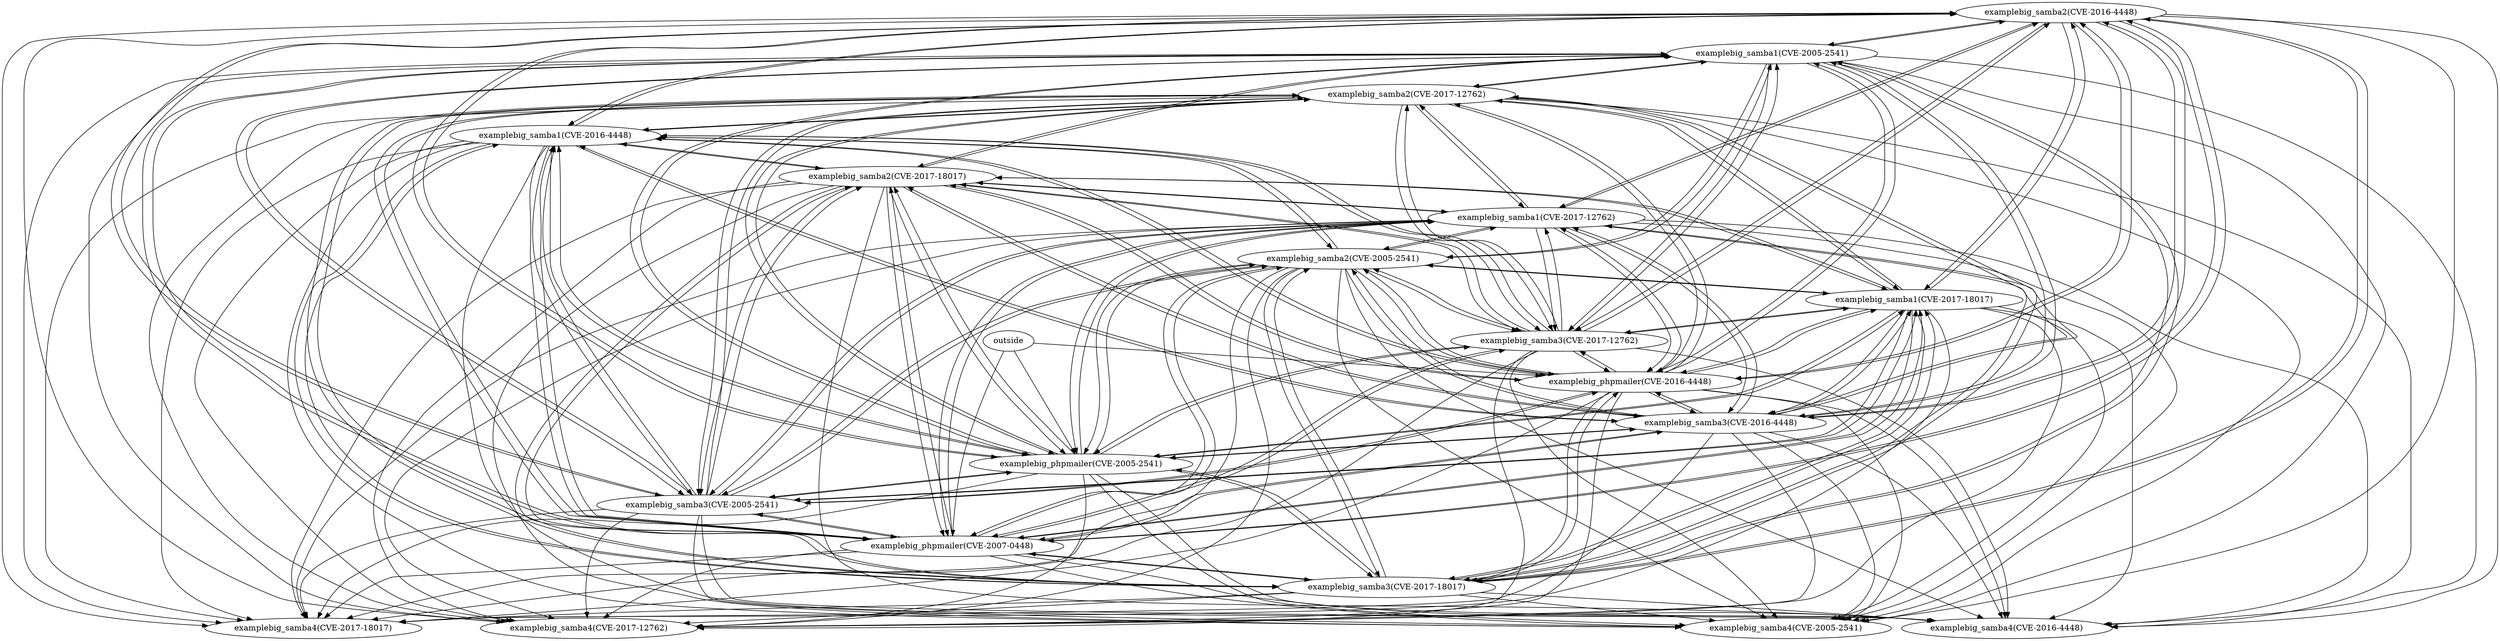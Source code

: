 // Attack Graph
digraph {
	"examplebig_samba2(CVE-2016-4448)"
	"examplebig_samba2(CVE-2017-12762)"
	"examplebig_samba2(CVE-2017-18017)"
	"examplebig_samba2(CVE-2005-2541)"
	"examplebig_samba1(CVE-2005-2541)"
	"examplebig_samba1(CVE-2016-4448)"
	"examplebig_samba1(CVE-2017-12762)"
	"examplebig_samba1(CVE-2017-18017)"
	"examplebig_samba3(CVE-2017-12762)"
	"examplebig_samba3(CVE-2017-18017)"
	"examplebig_samba3(CVE-2005-2541)"
	"examplebig_samba3(CVE-2016-4448)"
	"examplebig_phpmailer(CVE-2007-0448)"
	"examplebig_phpmailer(CVE-2005-2541)"
	"examplebig_phpmailer(CVE-2016-4448)"
	"examplebig_samba4(CVE-2017-12762)"
	"examplebig_samba4(CVE-2017-18017)"
	"examplebig_samba4(CVE-2005-2541)"
	"examplebig_samba4(CVE-2016-4448)"
	"examplebig_samba3(CVE-2016-4448)" -> "examplebig_samba1(CVE-2017-12762)" [contstraint=false]
	"examplebig_samba1(CVE-2017-12762)" -> "examplebig_samba4(CVE-2016-4448)" [contstraint=false]
	"examplebig_samba1(CVE-2016-4448)" -> "examplebig_samba3(CVE-2016-4448)" [contstraint=false]
	"examplebig_phpmailer(CVE-2016-4448)" -> "examplebig_samba4(CVE-2017-12762)" [contstraint=false]
	"examplebig_samba1(CVE-2017-12762)" -> "examplebig_phpmailer(CVE-2005-2541)" [contstraint=false]
	"examplebig_samba2(CVE-2005-2541)" -> "examplebig_samba1(CVE-2016-4448)" [contstraint=false]
	"examplebig_samba1(CVE-2017-18017)" -> "examplebig_samba2(CVE-2005-2541)" [contstraint=false]
	"examplebig_samba2(CVE-2016-4448)" -> "examplebig_samba4(CVE-2016-4448)" [contstraint=false]
	"examplebig_phpmailer(CVE-2016-4448)" -> "examplebig_samba1(CVE-2005-2541)" [contstraint=false]
	"examplebig_samba1(CVE-2005-2541)" -> "examplebig_samba2(CVE-2016-4448)" [contstraint=false]
	"examplebig_samba2(CVE-2017-18017)" -> "examplebig_samba4(CVE-2017-12762)" [contstraint=false]
	"examplebig_samba2(CVE-2016-4448)" -> "examplebig_samba1(CVE-2005-2541)" [contstraint=false]
	"examplebig_samba3(CVE-2005-2541)" -> "examplebig_samba1(CVE-2017-18017)" [contstraint=false]
	"examplebig_samba2(CVE-2016-4448)" -> "examplebig_samba4(CVE-2005-2541)" [contstraint=false]
	"examplebig_samba2(CVE-2017-18017)" -> "examplebig_phpmailer(CVE-2016-4448)" [contstraint=false]
	"examplebig_samba3(CVE-2016-4448)" -> "examplebig_samba4(CVE-2017-12762)" [contstraint=false]
	"examplebig_samba3(CVE-2016-4448)" -> "examplebig_samba4(CVE-2005-2541)" [contstraint=false]
	"examplebig_samba2(CVE-2017-18017)" -> "examplebig_samba1(CVE-2005-2541)" [contstraint=false]
	"examplebig_samba1(CVE-2017-18017)" -> "examplebig_samba2(CVE-2017-18017)" [contstraint=false]
	"examplebig_samba1(CVE-2016-4448)" -> "examplebig_samba3(CVE-2005-2541)" [contstraint=false]
	"examplebig_samba1(CVE-2017-18017)" -> "examplebig_phpmailer(CVE-2007-0448)" [contstraint=false]
	"examplebig_samba2(CVE-2017-12762)" -> "examplebig_samba4(CVE-2017-18017)" [contstraint=false]
	"examplebig_samba2(CVE-2017-12762)" -> "examplebig_samba3(CVE-2005-2541)" [contstraint=false]
	"examplebig_samba3(CVE-2017-12762)" -> "examplebig_samba2(CVE-2005-2541)" [contstraint=false]
	"examplebig_samba3(CVE-2017-12762)" -> "examplebig_samba2(CVE-2017-18017)" [contstraint=false]
	"examplebig_samba2(CVE-2016-4448)" -> "examplebig_samba3(CVE-2005-2541)" [contstraint=false]
	"examplebig_samba3(CVE-2005-2541)" -> "examplebig_samba4(CVE-2005-2541)" [contstraint=false]
	"examplebig_phpmailer(CVE-2016-4448)" -> "examplebig_samba2(CVE-2005-2541)" [contstraint=false]
	"examplebig_samba3(CVE-2016-4448)" -> "examplebig_phpmailer(CVE-2016-4448)" [contstraint=false]
	"examplebig_phpmailer(CVE-2007-0448)" -> "examplebig_samba3(CVE-2005-2541)" [contstraint=false]
	"examplebig_samba3(CVE-2017-12762)" -> "examplebig_samba4(CVE-2017-18017)" [contstraint=false]
	"examplebig_phpmailer(CVE-2007-0448)" -> "examplebig_samba4(CVE-2017-18017)" [contstraint=false]
	"examplebig_samba2(CVE-2005-2541)" -> "examplebig_samba4(CVE-2016-4448)" [contstraint=false]
	"examplebig_samba2(CVE-2005-2541)" -> "examplebig_samba3(CVE-2017-12762)" [contstraint=false]
	"examplebig_samba3(CVE-2005-2541)" -> "examplebig_samba4(CVE-2017-12762)" [contstraint=false]
	"examplebig_samba1(CVE-2017-12762)" -> "examplebig_samba3(CVE-2005-2541)" [contstraint=false]
	"examplebig_samba2(CVE-2017-18017)" -> "examplebig_phpmailer(CVE-2007-0448)" [contstraint=false]
	"examplebig_samba3(CVE-2016-4448)" -> "examplebig_samba4(CVE-2017-18017)" [contstraint=false]
	"examplebig_samba1(CVE-2016-4448)" -> "examplebig_samba2(CVE-2017-18017)" [contstraint=false]
	"examplebig_samba3(CVE-2016-4448)" -> "examplebig_phpmailer(CVE-2007-0448)" [contstraint=false]
	"examplebig_samba2(CVE-2017-18017)" -> "examplebig_samba4(CVE-2016-4448)" [contstraint=false]
	"examplebig_samba1(CVE-2016-4448)" -> "examplebig_samba3(CVE-2017-12762)" [contstraint=false]
	"examplebig_samba3(CVE-2017-12762)" -> "examplebig_phpmailer(CVE-2007-0448)" [contstraint=false]
	"examplebig_samba1(CVE-2017-12762)" -> "examplebig_samba2(CVE-2017-18017)" [contstraint=false]
	"examplebig_phpmailer(CVE-2007-0448)" -> "examplebig_samba3(CVE-2017-12762)" [contstraint=false]
	"examplebig_phpmailer(CVE-2016-4448)" -> "examplebig_samba3(CVE-2017-18017)" [contstraint=false]
	"examplebig_phpmailer(CVE-2016-4448)" -> "examplebig_samba3(CVE-2016-4448)" [contstraint=false]
	"examplebig_phpmailer(CVE-2016-4448)" -> "examplebig_samba3(CVE-2017-12762)" [contstraint=false]
	"examplebig_samba3(CVE-2017-12762)" -> "examplebig_samba1(CVE-2005-2541)" [contstraint=false]
	"examplebig_phpmailer(CVE-2007-0448)" -> "examplebig_samba1(CVE-2017-12762)" [contstraint=false]
	"examplebig_phpmailer(CVE-2016-4448)" -> "examplebig_samba1(CVE-2016-4448)" [contstraint=false]
	"examplebig_samba1(CVE-2016-4448)" -> "examplebig_samba4(CVE-2017-18017)" [contstraint=false]
	"examplebig_phpmailer(CVE-2005-2541)" -> "examplebig_samba4(CVE-2005-2541)" [contstraint=false]
	"examplebig_samba3(CVE-2005-2541)" -> "examplebig_samba1(CVE-2016-4448)" [contstraint=false]
	"examplebig_samba3(CVE-2017-18017)" -> "examplebig_samba4(CVE-2005-2541)" [contstraint=false]
	"examplebig_samba3(CVE-2017-18017)" -> "examplebig_phpmailer(CVE-2007-0448)" [contstraint=false]
	"examplebig_samba1(CVE-2017-12762)" -> "examplebig_samba4(CVE-2017-12762)" [contstraint=false]
	"examplebig_samba1(CVE-2005-2541)" -> "examplebig_samba4(CVE-2016-4448)" [contstraint=false]
	"examplebig_phpmailer(CVE-2005-2541)" -> "examplebig_samba4(CVE-2016-4448)" [contstraint=false]
	"examplebig_samba2(CVE-2005-2541)" -> "examplebig_samba4(CVE-2017-12762)" [contstraint=false]
	"examplebig_samba3(CVE-2017-18017)" -> "examplebig_samba1(CVE-2017-18017)" [contstraint=false]
	"examplebig_samba3(CVE-2005-2541)" -> "examplebig_samba4(CVE-2017-18017)" [contstraint=false]
	"examplebig_samba2(CVE-2005-2541)" -> "examplebig_phpmailer(CVE-2007-0448)" [contstraint=false]
	"examplebig_samba3(CVE-2017-18017)" -> "examplebig_phpmailer(CVE-2005-2541)" [contstraint=false]
	"examplebig_samba3(CVE-2016-4448)" -> "examplebig_samba2(CVE-2017-18017)" [contstraint=false]
	"examplebig_samba1(CVE-2017-18017)" -> "examplebig_samba4(CVE-2017-12762)" [contstraint=false]
	"examplebig_samba1(CVE-2005-2541)" -> "examplebig_phpmailer(CVE-2005-2541)" [contstraint=false]
	"examplebig_samba1(CVE-2005-2541)" -> "examplebig_samba2(CVE-2005-2541)" [contstraint=false]
	"examplebig_samba3(CVE-2017-18017)" -> "examplebig_samba1(CVE-2017-12762)" [contstraint=false]
	"examplebig_samba3(CVE-2017-18017)" -> "examplebig_samba1(CVE-2005-2541)" [contstraint=false]
	"examplebig_phpmailer(CVE-2007-0448)" -> "examplebig_samba1(CVE-2005-2541)" [contstraint=false]
	"examplebig_phpmailer(CVE-2005-2541)" -> "examplebig_samba3(CVE-2016-4448)" [contstraint=false]
	"examplebig_samba3(CVE-2017-18017)" -> "examplebig_samba2(CVE-2017-12762)" [contstraint=false]
	"examplebig_samba1(CVE-2005-2541)" -> "examplebig_samba2(CVE-2017-12762)" [contstraint=false]
	"examplebig_phpmailer(CVE-2005-2541)" -> "examplebig_samba2(CVE-2005-2541)" [contstraint=false]
	"examplebig_samba1(CVE-2017-18017)" -> "examplebig_samba2(CVE-2016-4448)" [contstraint=false]
	"examplebig_samba3(CVE-2005-2541)" -> "examplebig_samba2(CVE-2017-18017)" [contstraint=false]
	"examplebig_samba2(CVE-2016-4448)" -> "examplebig_samba1(CVE-2017-12762)" [contstraint=false]
	"examplebig_samba1(CVE-2005-2541)" -> "examplebig_samba3(CVE-2017-18017)" [contstraint=false]
	"examplebig_samba2(CVE-2017-18017)" -> "examplebig_samba3(CVE-2005-2541)" [contstraint=false]
	"examplebig_samba1(CVE-2005-2541)" -> "examplebig_samba3(CVE-2016-4448)" [contstraint=false]
	"examplebig_samba2(CVE-2017-18017)" -> "examplebig_samba4(CVE-2005-2541)" [contstraint=false]
	"examplebig_samba1(CVE-2017-12762)" -> "examplebig_phpmailer(CVE-2016-4448)" [contstraint=false]
	"examplebig_samba2(CVE-2016-4448)" -> "examplebig_phpmailer(CVE-2016-4448)" [contstraint=false]
	"examplebig_samba1(CVE-2005-2541)" -> "examplebig_samba3(CVE-2005-2541)" [contstraint=false]
	"examplebig_phpmailer(CVE-2005-2541)" -> "examplebig_samba3(CVE-2017-18017)" [contstraint=false]
	"examplebig_phpmailer(CVE-2016-4448)" -> "examplebig_samba1(CVE-2017-18017)" [contstraint=false]
	"examplebig_samba2(CVE-2017-18017)" -> "examplebig_phpmailer(CVE-2005-2541)" [contstraint=false]
	"examplebig_samba2(CVE-2017-12762)" -> "examplebig_samba1(CVE-2017-18017)" [contstraint=false]
	"examplebig_samba2(CVE-2016-4448)" -> "examplebig_samba3(CVE-2016-4448)" [contstraint=false]
	"examplebig_phpmailer(CVE-2007-0448)" -> "examplebig_samba4(CVE-2005-2541)" [contstraint=false]
	"examplebig_samba3(CVE-2017-12762)" -> "examplebig_samba1(CVE-2017-18017)" [contstraint=false]
	"examplebig_samba3(CVE-2005-2541)" -> "examplebig_samba1(CVE-2017-12762)" [contstraint=false]
	"examplebig_phpmailer(CVE-2016-4448)" -> "examplebig_samba1(CVE-2017-12762)" [contstraint=false]
	"examplebig_phpmailer(CVE-2005-2541)" -> "examplebig_samba1(CVE-2017-18017)" [contstraint=false]
	"examplebig_samba1(CVE-2016-4448)" -> "examplebig_phpmailer(CVE-2016-4448)" [contstraint=false]
	"examplebig_samba2(CVE-2017-18017)" -> "examplebig_samba3(CVE-2017-18017)" [contstraint=false]
	"examplebig_samba3(CVE-2016-4448)" -> "examplebig_samba1(CVE-2017-18017)" [contstraint=false]
	"examplebig_samba3(CVE-2017-12762)" -> "examplebig_phpmailer(CVE-2005-2541)" [contstraint=false]
	"examplebig_samba2(CVE-2005-2541)" -> "examplebig_samba1(CVE-2017-12762)" [contstraint=false]
	"examplebig_samba2(CVE-2017-12762)" -> "examplebig_phpmailer(CVE-2007-0448)" [contstraint=false]
	"examplebig_samba1(CVE-2005-2541)" -> "examplebig_phpmailer(CVE-2016-4448)" [contstraint=false]
	"examplebig_samba3(CVE-2017-12762)" -> "examplebig_samba4(CVE-2016-4448)" [contstraint=false]
	"examplebig_samba1(CVE-2017-12762)" -> "examplebig_samba4(CVE-2017-18017)" [contstraint=false]
	"examplebig_phpmailer(CVE-2007-0448)" -> "examplebig_samba2(CVE-2016-4448)" [contstraint=false]
	"examplebig_samba3(CVE-2005-2541)" -> "examplebig_phpmailer(CVE-2005-2541)" [contstraint=false]
	"examplebig_samba3(CVE-2005-2541)" -> "examplebig_samba2(CVE-2016-4448)" [contstraint=false]
	"examplebig_samba2(CVE-2016-4448)" -> "examplebig_samba4(CVE-2017-12762)" [contstraint=false]
	"examplebig_samba2(CVE-2017-12762)" -> "examplebig_samba1(CVE-2005-2541)" [contstraint=false]
	"examplebig_samba1(CVE-2017-18017)" -> "examplebig_phpmailer(CVE-2016-4448)" [contstraint=false]
	"examplebig_samba2(CVE-2017-12762)" -> "examplebig_samba1(CVE-2016-4448)" [contstraint=false]
	"examplebig_phpmailer(CVE-2016-4448)" -> "examplebig_samba3(CVE-2005-2541)" [contstraint=false]
	"examplebig_samba3(CVE-2005-2541)" -> "examplebig_phpmailer(CVE-2016-4448)" [contstraint=false]
	"examplebig_samba3(CVE-2017-12762)" -> "examplebig_samba1(CVE-2017-12762)" [contstraint=false]
	"examplebig_samba3(CVE-2005-2541)" -> "examplebig_phpmailer(CVE-2007-0448)" [contstraint=false]
	"examplebig_samba1(CVE-2005-2541)" -> "examplebig_samba2(CVE-2017-18017)" [contstraint=false]
	"examplebig_samba3(CVE-2017-12762)" -> "examplebig_samba1(CVE-2016-4448)" [contstraint=false]
	"examplebig_samba1(CVE-2017-18017)" -> "examplebig_samba3(CVE-2016-4448)" [contstraint=false]
	"examplebig_samba1(CVE-2016-4448)" -> "examplebig_phpmailer(CVE-2005-2541)" [contstraint=false]
	"examplebig_samba1(CVE-2017-18017)" -> "examplebig_samba4(CVE-2017-18017)" [contstraint=false]
	"examplebig_samba2(CVE-2016-4448)" -> "examplebig_samba4(CVE-2017-18017)" [contstraint=false]
	"examplebig_samba2(CVE-2017-12762)" -> "examplebig_samba3(CVE-2017-18017)" [contstraint=false]
	"examplebig_samba3(CVE-2017-12762)" -> "examplebig_phpmailer(CVE-2016-4448)" [contstraint=false]
	"examplebig_samba3(CVE-2005-2541)" -> "examplebig_samba4(CVE-2016-4448)" [contstraint=false]
	"examplebig_samba2(CVE-2016-4448)" -> "examplebig_phpmailer(CVE-2005-2541)" [contstraint=false]
	"examplebig_samba2(CVE-2017-18017)" -> "examplebig_samba4(CVE-2017-18017)" [contstraint=false]
	"examplebig_samba1(CVE-2005-2541)" -> "examplebig_samba4(CVE-2017-18017)" [contstraint=false]
	"examplebig_samba3(CVE-2005-2541)" -> "examplebig_samba1(CVE-2005-2541)" [contstraint=false]
	"examplebig_phpmailer(CVE-2005-2541)" -> "examplebig_samba1(CVE-2016-4448)" [contstraint=false]
	"examplebig_samba2(CVE-2005-2541)" -> "examplebig_samba3(CVE-2016-4448)" [contstraint=false]
	"examplebig_samba2(CVE-2017-12762)" -> "examplebig_samba4(CVE-2017-12762)" [contstraint=false]
	"examplebig_samba1(CVE-2016-4448)" -> "examplebig_samba2(CVE-2005-2541)" [contstraint=false]
	"examplebig_samba1(CVE-2017-18017)" -> "examplebig_samba4(CVE-2016-4448)" [contstraint=false]
	"examplebig_samba1(CVE-2016-4448)" -> "examplebig_samba4(CVE-2016-4448)" [contstraint=false]
	"examplebig_samba2(CVE-2005-2541)" -> "examplebig_samba1(CVE-2005-2541)" [contstraint=false]
	"examplebig_samba2(CVE-2017-18017)" -> "examplebig_samba1(CVE-2017-12762)" [contstraint=false]
	"examplebig_samba2(CVE-2017-12762)" -> "examplebig_samba1(CVE-2017-12762)" [contstraint=false]
	outside -> "examplebig_phpmailer(CVE-2016-4448)" [contstraint=false]
	"examplebig_samba3(CVE-2016-4448)" -> "examplebig_samba4(CVE-2016-4448)" [contstraint=false]
	"examplebig_phpmailer(CVE-2007-0448)" -> "examplebig_samba3(CVE-2017-18017)" [contstraint=false]
	outside -> "examplebig_phpmailer(CVE-2007-0448)" [contstraint=false]
	"examplebig_samba2(CVE-2016-4448)" -> "examplebig_samba1(CVE-2016-4448)" [contstraint=false]
	"examplebig_phpmailer(CVE-2016-4448)" -> "examplebig_samba4(CVE-2017-18017)" [contstraint=false]
	"examplebig_phpmailer(CVE-2005-2541)" -> "examplebig_samba4(CVE-2017-18017)" [contstraint=false]
	"examplebig_samba1(CVE-2017-18017)" -> "examplebig_samba4(CVE-2005-2541)" [contstraint=false]
	"examplebig_samba3(CVE-2016-4448)" -> "examplebig_samba1(CVE-2016-4448)" [contstraint=false]
	"examplebig_samba1(CVE-2017-12762)" -> "examplebig_samba3(CVE-2017-12762)" [contstraint=false]
	"examplebig_samba2(CVE-2017-18017)" -> "examplebig_samba3(CVE-2017-12762)" [contstraint=false]
	"examplebig_samba2(CVE-2017-18017)" -> "examplebig_samba1(CVE-2016-4448)" [contstraint=false]
	"examplebig_samba1(CVE-2005-2541)" -> "examplebig_samba4(CVE-2017-12762)" [contstraint=false]
	"examplebig_samba2(CVE-2005-2541)" -> "examplebig_samba4(CVE-2017-18017)" [contstraint=false]
	outside -> "examplebig_phpmailer(CVE-2005-2541)" [contstraint=false]
	"examplebig_samba3(CVE-2016-4448)" -> "examplebig_phpmailer(CVE-2005-2541)" [contstraint=false]
	"examplebig_phpmailer(CVE-2007-0448)" -> "examplebig_samba4(CVE-2016-4448)" [contstraint=false]
	"examplebig_samba2(CVE-2017-18017)" -> "examplebig_samba1(CVE-2017-18017)" [contstraint=false]
	"examplebig_phpmailer(CVE-2005-2541)" -> "examplebig_samba3(CVE-2005-2541)" [contstraint=false]
	"examplebig_samba1(CVE-2017-12762)" -> "examplebig_samba2(CVE-2017-12762)" [contstraint=false]
	"examplebig_samba1(CVE-2016-4448)" -> "examplebig_samba3(CVE-2017-18017)" [contstraint=false]
	"examplebig_samba1(CVE-2017-18017)" -> "examplebig_phpmailer(CVE-2005-2541)" [contstraint=false]
	"examplebig_samba1(CVE-2017-18017)" -> "examplebig_samba3(CVE-2017-12762)" [contstraint=false]
	"examplebig_samba1(CVE-2016-4448)" -> "examplebig_samba4(CVE-2017-12762)" [contstraint=false]
	"examplebig_samba2(CVE-2017-12762)" -> "examplebig_phpmailer(CVE-2005-2541)" [contstraint=false]
	"examplebig_samba1(CVE-2016-4448)" -> "examplebig_samba2(CVE-2017-12762)" [contstraint=false]
	"examplebig_samba1(CVE-2017-18017)" -> "examplebig_samba3(CVE-2017-18017)" [contstraint=false]
	"examplebig_phpmailer(CVE-2016-4448)" -> "examplebig_samba2(CVE-2016-4448)" [contstraint=false]
	"examplebig_samba3(CVE-2017-18017)" -> "examplebig_samba4(CVE-2016-4448)" [contstraint=false]
	"examplebig_samba3(CVE-2005-2541)" -> "examplebig_samba2(CVE-2017-12762)" [contstraint=false]
	"examplebig_samba1(CVE-2017-12762)" -> "examplebig_samba4(CVE-2005-2541)" [contstraint=false]
	"examplebig_phpmailer(CVE-2007-0448)" -> "examplebig_samba4(CVE-2017-12762)" [contstraint=false]
	"examplebig_samba3(CVE-2016-4448)" -> "examplebig_samba2(CVE-2016-4448)" [contstraint=false]
	"examplebig_phpmailer(CVE-2007-0448)" -> "examplebig_samba1(CVE-2016-4448)" [contstraint=false]
	"examplebig_samba2(CVE-2016-4448)" -> "examplebig_samba3(CVE-2017-18017)" [contstraint=false]
	"examplebig_samba3(CVE-2005-2541)" -> "examplebig_samba2(CVE-2005-2541)" [contstraint=false]
	"examplebig_samba1(CVE-2017-12762)" -> "examplebig_samba2(CVE-2016-4448)" [contstraint=false]
	"examplebig_phpmailer(CVE-2007-0448)" -> "examplebig_samba2(CVE-2017-12762)" [contstraint=false]
	"examplebig_samba1(CVE-2017-12762)" -> "examplebig_samba3(CVE-2017-18017)" [contstraint=false]
	"examplebig_phpmailer(CVE-2005-2541)" -> "examplebig_samba2(CVE-2016-4448)" [contstraint=false]
	"examplebig_samba2(CVE-2005-2541)" -> "examplebig_samba4(CVE-2005-2541)" [contstraint=false]
	"examplebig_samba2(CVE-2005-2541)" -> "examplebig_phpmailer(CVE-2016-4448)" [contstraint=false]
	"examplebig_samba2(CVE-2017-12762)" -> "examplebig_samba4(CVE-2005-2541)" [contstraint=false]
	"examplebig_samba2(CVE-2017-18017)" -> "examplebig_samba3(CVE-2016-4448)" [contstraint=false]
	"examplebig_samba3(CVE-2016-4448)" -> "examplebig_samba2(CVE-2017-12762)" [contstraint=false]
	"examplebig_samba3(CVE-2017-12762)" -> "examplebig_samba4(CVE-2017-12762)" [contstraint=false]
	"examplebig_samba2(CVE-2016-4448)" -> "examplebig_samba1(CVE-2017-18017)" [contstraint=false]
	"examplebig_samba1(CVE-2017-12762)" -> "examplebig_samba3(CVE-2016-4448)" [contstraint=false]
	"examplebig_samba3(CVE-2016-4448)" -> "examplebig_samba1(CVE-2005-2541)" [contstraint=false]
	"examplebig_samba1(CVE-2005-2541)" -> "examplebig_phpmailer(CVE-2007-0448)" [contstraint=false]
	"examplebig_samba3(CVE-2016-4448)" -> "examplebig_samba2(CVE-2005-2541)" [contstraint=false]
	"examplebig_samba1(CVE-2017-12762)" -> "examplebig_samba2(CVE-2005-2541)" [contstraint=false]
	"examplebig_phpmailer(CVE-2016-4448)" -> "examplebig_samba4(CVE-2016-4448)" [contstraint=false]
	"examplebig_phpmailer(CVE-2007-0448)" -> "examplebig_samba3(CVE-2016-4448)" [contstraint=false]
	"examplebig_samba3(CVE-2017-12762)" -> "examplebig_samba2(CVE-2017-12762)" [contstraint=false]
	"examplebig_samba1(CVE-2016-4448)" -> "examplebig_phpmailer(CVE-2007-0448)" [contstraint=false]
	"examplebig_samba1(CVE-2017-18017)" -> "examplebig_samba2(CVE-2017-12762)" [contstraint=false]
	"examplebig_samba2(CVE-2017-12762)" -> "examplebig_samba4(CVE-2016-4448)" [contstraint=false]
	"examplebig_phpmailer(CVE-2007-0448)" -> "examplebig_samba1(CVE-2017-18017)" [contstraint=false]
	"examplebig_phpmailer(CVE-2007-0448)" -> "examplebig_samba2(CVE-2005-2541)" [contstraint=false]
	"examplebig_phpmailer(CVE-2016-4448)" -> "examplebig_samba2(CVE-2017-18017)" [contstraint=false]
	"examplebig_phpmailer(CVE-2005-2541)" -> "examplebig_samba4(CVE-2017-12762)" [contstraint=false]
	"examplebig_phpmailer(CVE-2016-4448)" -> "examplebig_samba2(CVE-2017-12762)" [contstraint=false]
	"examplebig_samba2(CVE-2017-12762)" -> "examplebig_samba3(CVE-2017-12762)" [contstraint=false]
	"examplebig_samba3(CVE-2017-12762)" -> "examplebig_samba2(CVE-2016-4448)" [contstraint=false]
	"examplebig_samba3(CVE-2017-18017)" -> "examplebig_samba2(CVE-2016-4448)" [contstraint=false]
	"examplebig_samba3(CVE-2017-18017)" -> "examplebig_phpmailer(CVE-2016-4448)" [contstraint=false]
	"examplebig_samba2(CVE-2017-12762)" -> "examplebig_phpmailer(CVE-2016-4448)" [contstraint=false]
	"examplebig_samba1(CVE-2016-4448)" -> "examplebig_samba2(CVE-2016-4448)" [contstraint=false]
	"examplebig_samba3(CVE-2017-18017)" -> "examplebig_samba2(CVE-2005-2541)" [contstraint=false]
	"examplebig_samba2(CVE-2017-12762)" -> "examplebig_samba3(CVE-2016-4448)" [contstraint=false]
	"examplebig_samba2(CVE-2005-2541)" -> "examplebig_samba3(CVE-2017-18017)" [contstraint=false]
	"examplebig_samba3(CVE-2017-12762)" -> "examplebig_samba4(CVE-2005-2541)" [contstraint=false]
	"examplebig_phpmailer(CVE-2007-0448)" -> "examplebig_samba2(CVE-2017-18017)" [contstraint=false]
	"examplebig_samba2(CVE-2005-2541)" -> "examplebig_samba1(CVE-2017-18017)" [contstraint=false]
	"examplebig_samba3(CVE-2017-18017)" -> "examplebig_samba4(CVE-2017-12762)" [contstraint=false]
	"examplebig_samba2(CVE-2005-2541)" -> "examplebig_phpmailer(CVE-2005-2541)" [contstraint=false]
	"examplebig_samba2(CVE-2016-4448)" -> "examplebig_samba3(CVE-2017-12762)" [contstraint=false]
	"examplebig_samba1(CVE-2017-12762)" -> "examplebig_phpmailer(CVE-2007-0448)" [contstraint=false]
	"examplebig_samba1(CVE-2005-2541)" -> "examplebig_samba4(CVE-2005-2541)" [contstraint=false]
	"examplebig_samba3(CVE-2017-18017)" -> "examplebig_samba2(CVE-2017-18017)" [contstraint=false]
	"examplebig_phpmailer(CVE-2005-2541)" -> "examplebig_samba1(CVE-2017-12762)" [contstraint=false]
	"examplebig_phpmailer(CVE-2005-2541)" -> "examplebig_samba3(CVE-2017-12762)" [contstraint=false]
	"examplebig_samba1(CVE-2017-18017)" -> "examplebig_samba3(CVE-2005-2541)" [contstraint=false]
	"examplebig_phpmailer(CVE-2005-2541)" -> "examplebig_samba2(CVE-2017-12762)" [contstraint=false]
	"examplebig_samba1(CVE-2005-2541)" -> "examplebig_samba3(CVE-2017-12762)" [contstraint=false]
	"examplebig_samba1(CVE-2016-4448)" -> "examplebig_samba4(CVE-2005-2541)" [contstraint=false]
	"examplebig_phpmailer(CVE-2005-2541)" -> "examplebig_samba1(CVE-2005-2541)" [contstraint=false]
	"examplebig_samba2(CVE-2005-2541)" -> "examplebig_samba3(CVE-2005-2541)" [contstraint=false]
	"examplebig_phpmailer(CVE-2005-2541)" -> "examplebig_samba2(CVE-2017-18017)" [contstraint=false]
	"examplebig_phpmailer(CVE-2016-4448)" -> "examplebig_samba4(CVE-2005-2541)" [contstraint=false]
	"examplebig_samba3(CVE-2017-18017)" -> "examplebig_samba4(CVE-2017-18017)" [contstraint=false]
	"examplebig_samba3(CVE-2017-18017)" -> "examplebig_samba1(CVE-2016-4448)" [contstraint=false]
	"examplebig_samba2(CVE-2016-4448)" -> "examplebig_phpmailer(CVE-2007-0448)" [contstraint=false]
}
